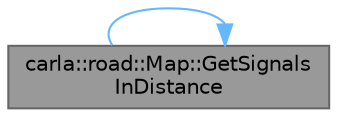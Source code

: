 digraph "carla::road::Map::GetSignalsInDistance"
{
 // INTERACTIVE_SVG=YES
 // LATEX_PDF_SIZE
  bgcolor="transparent";
  edge [fontname=Helvetica,fontsize=10,labelfontname=Helvetica,labelfontsize=10];
  node [fontname=Helvetica,fontsize=10,shape=box,height=0.2,width=0.4];
  rankdir="RL";
  Node1 [id="Node000001",label="carla::road::Map::GetSignals\lInDistance",height=0.2,width=0.4,color="gray40", fillcolor="grey60", style="filled", fontcolor="black",tooltip="Searches signals from an initial waypoint until the defined distance."];
  Node1 -> Node1 [id="edge1_Node000001_Node000001",dir="back",color="steelblue1",style="solid",tooltip=" "];
}
